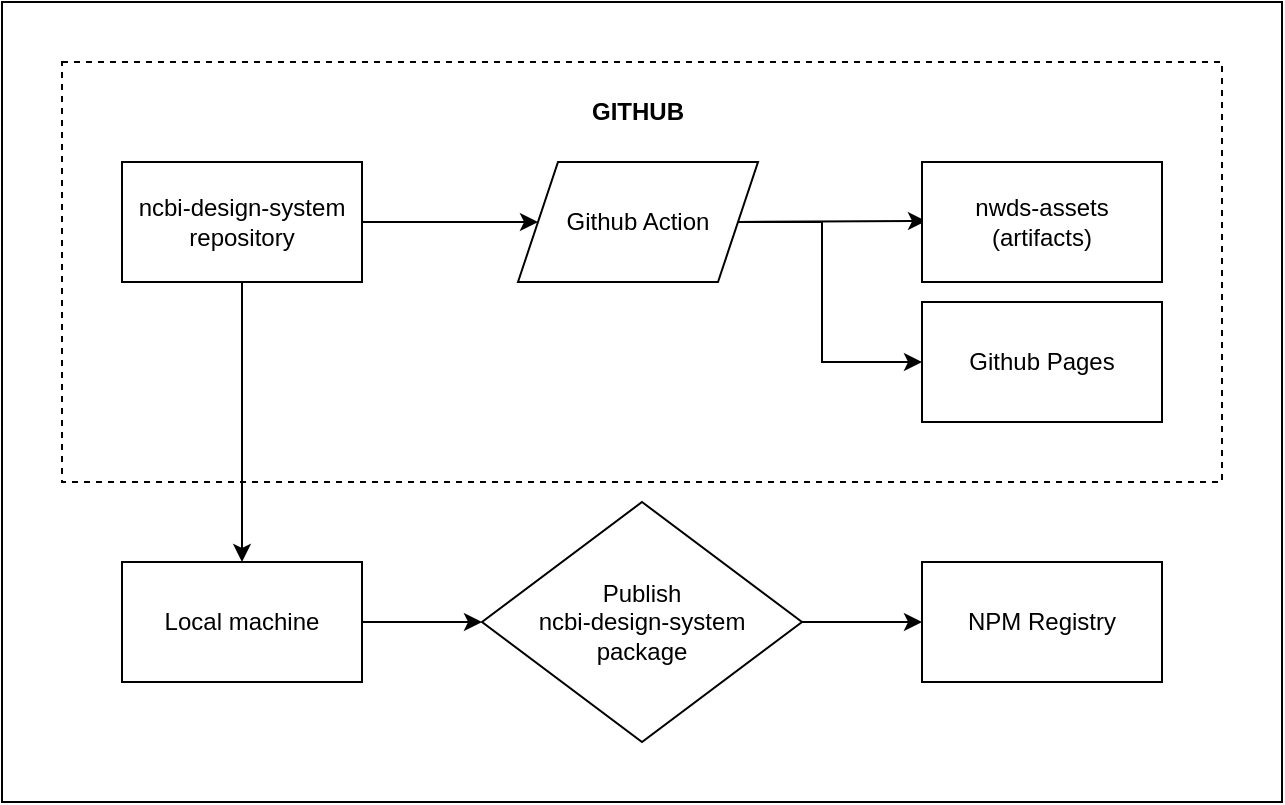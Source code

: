 <mxfile version="20.6.2" type="device"><diagram id="pvzXxRe4X0o2TxZF-QTk" name="Page-1"><mxGraphModel dx="946" dy="589" grid="1" gridSize="10" guides="1" tooltips="1" connect="1" arrows="1" fold="1" page="1" pageScale="1" pageWidth="850" pageHeight="1100" math="0" shadow="0"><root><mxCell id="0"/><mxCell id="1" parent="0"/><mxCell id="Ik5GzTpfd-K5GWnsKA3A-8" value="" style="rounded=0;whiteSpace=wrap;html=1;" vertex="1" parent="1"><mxGeometry x="60" y="320" width="640" height="400" as="geometry"/></mxCell><mxCell id="R3rMBgy54N82EVj8vwxI-1" value="" style="rounded=0;whiteSpace=wrap;html=1;dashed=1;" parent="1" vertex="1"><mxGeometry x="90" y="350" width="580" height="210" as="geometry"/></mxCell><mxCell id="R3rMBgy54N82EVj8vwxI-2" value="NPM Registry" style="rounded=0;whiteSpace=wrap;html=1;" parent="1" vertex="1"><mxGeometry x="520" y="600" width="120" height="60" as="geometry"/></mxCell><mxCell id="4" style="edgeStyle=none;html=1;exitX=0.5;exitY=1;exitDx=0;exitDy=0;entryX=0.5;entryY=0;entryDx=0;entryDy=0;" parent="1" source="R3rMBgy54N82EVj8vwxI-3" target="2" edge="1"><mxGeometry relative="1" as="geometry"><mxPoint x="140" y="610" as="targetPoint"/></mxGeometry></mxCell><mxCell id="R3rMBgy54N82EVj8vwxI-3" value="ncbi-design-system&lt;br&gt;repository" style="rounded=0;whiteSpace=wrap;html=1;" parent="1" vertex="1"><mxGeometry x="120" y="400" width="120" height="60" as="geometry"/></mxCell><mxCell id="R3rMBgy54N82EVj8vwxI-5" value="GITHUB" style="text;html=1;strokeColor=none;fillColor=none;align=center;verticalAlign=middle;whiteSpace=wrap;rounded=0;dashed=1;fontStyle=1" parent="1" vertex="1"><mxGeometry x="323" y="360" width="110" height="29" as="geometry"/></mxCell><mxCell id="R3rMBgy54N82EVj8vwxI-6" value="Github Action" style="shape=parallelogram;perimeter=parallelogramPerimeter;whiteSpace=wrap;html=1;fixedSize=1;" parent="1" vertex="1"><mxGeometry x="318" y="400" width="120" height="60" as="geometry"/></mxCell><mxCell id="R3rMBgy54N82EVj8vwxI-7" value="" style="endArrow=classic;html=1;rounded=0;entryX=0;entryY=0.5;entryDx=0;entryDy=0;exitX=1;exitY=0.5;exitDx=0;exitDy=0;" parent="1" source="R3rMBgy54N82EVj8vwxI-3" target="R3rMBgy54N82EVj8vwxI-6" edge="1"><mxGeometry width="50" height="50" relative="1" as="geometry"><mxPoint x="240" y="450" as="sourcePoint"/><mxPoint x="290" y="400" as="targetPoint"/></mxGeometry></mxCell><mxCell id="R3rMBgy54N82EVj8vwxI-10" value="" style="endArrow=classic;html=1;rounded=0;entryX=0;entryY=0.5;entryDx=0;entryDy=0;exitX=1;exitY=0.5;exitDx=0;exitDy=0;" parent="1" source="R3rMBgy54N82EVj8vwxI-6" edge="1"><mxGeometry width="50" height="50" relative="1" as="geometry"><mxPoint x="434" y="429.5" as="sourcePoint"/><mxPoint x="522" y="429.5" as="targetPoint"/></mxGeometry></mxCell><mxCell id="R3rMBgy54N82EVj8vwxI-11" value="nwds-assets&lt;br&gt;(artifacts)" style="rounded=0;whiteSpace=wrap;html=1;" parent="1" vertex="1"><mxGeometry x="520" y="400" width="120" height="60" as="geometry"/></mxCell><mxCell id="2" value="Local machine" style="rounded=0;whiteSpace=wrap;html=1;" parent="1" vertex="1"><mxGeometry x="120" y="600" width="120" height="60" as="geometry"/></mxCell><mxCell id="5" value="Publish&lt;br&gt;ncbi-design-system&lt;br&gt;package" style="rhombus;whiteSpace=wrap;html=1;" parent="1" vertex="1"><mxGeometry x="300" y="570" width="160" height="120" as="geometry"/></mxCell><mxCell id="Ik5GzTpfd-K5GWnsKA3A-9" value="Github Pages" style="rounded=0;whiteSpace=wrap;html=1;" vertex="1" parent="1"><mxGeometry x="520" y="470" width="120" height="60" as="geometry"/></mxCell><mxCell id="Ik5GzTpfd-K5GWnsKA3A-15" value="" style="endArrow=classic;html=1;rounded=0;entryX=0;entryY=0.5;entryDx=0;entryDy=0;exitX=1;exitY=0.5;exitDx=0;exitDy=0;" edge="1" parent="1" source="R3rMBgy54N82EVj8vwxI-6" target="Ik5GzTpfd-K5GWnsKA3A-9"><mxGeometry width="50" height="50" relative="1" as="geometry"><mxPoint x="400" y="620" as="sourcePoint"/><mxPoint x="450" y="570" as="targetPoint"/><Array as="points"><mxPoint x="470" y="430"/><mxPoint x="470" y="500"/></Array></mxGeometry></mxCell><mxCell id="Ik5GzTpfd-K5GWnsKA3A-17" value="" style="endArrow=classic;html=1;rounded=0;exitX=1;exitY=0.5;exitDx=0;exitDy=0;" edge="1" parent="1" source="2" target="5"><mxGeometry width="50" height="50" relative="1" as="geometry"><mxPoint x="400" y="620" as="sourcePoint"/><mxPoint x="450" y="570" as="targetPoint"/></mxGeometry></mxCell><mxCell id="Ik5GzTpfd-K5GWnsKA3A-18" value="" style="endArrow=classic;html=1;rounded=0;exitX=1;exitY=0.5;exitDx=0;exitDy=0;entryX=0;entryY=0.5;entryDx=0;entryDy=0;" edge="1" parent="1" source="5" target="R3rMBgy54N82EVj8vwxI-2"><mxGeometry width="50" height="50" relative="1" as="geometry"><mxPoint x="400" y="620" as="sourcePoint"/><mxPoint x="450" y="570" as="targetPoint"/></mxGeometry></mxCell></root></mxGraphModel></diagram></mxfile>
